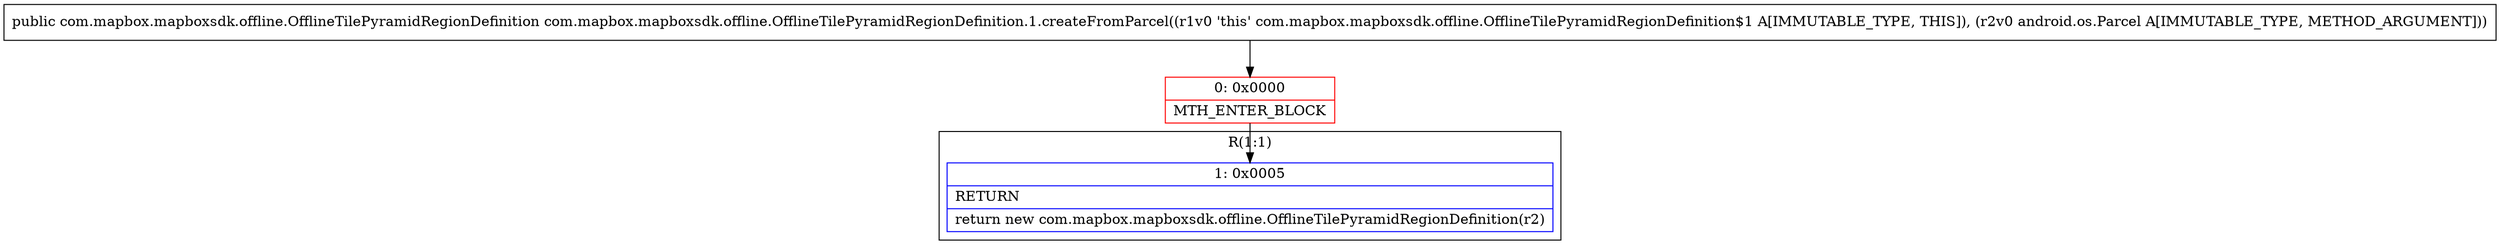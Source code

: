 digraph "CFG forcom.mapbox.mapboxsdk.offline.OfflineTilePyramidRegionDefinition.1.createFromParcel(Landroid\/os\/Parcel;)Lcom\/mapbox\/mapboxsdk\/offline\/OfflineTilePyramidRegionDefinition;" {
subgraph cluster_Region_1533760977 {
label = "R(1:1)";
node [shape=record,color=blue];
Node_1 [shape=record,label="{1\:\ 0x0005|RETURN\l|return new com.mapbox.mapboxsdk.offline.OfflineTilePyramidRegionDefinition(r2)\l}"];
}
Node_0 [shape=record,color=red,label="{0\:\ 0x0000|MTH_ENTER_BLOCK\l}"];
MethodNode[shape=record,label="{public com.mapbox.mapboxsdk.offline.OfflineTilePyramidRegionDefinition com.mapbox.mapboxsdk.offline.OfflineTilePyramidRegionDefinition.1.createFromParcel((r1v0 'this' com.mapbox.mapboxsdk.offline.OfflineTilePyramidRegionDefinition$1 A[IMMUTABLE_TYPE, THIS]), (r2v0 android.os.Parcel A[IMMUTABLE_TYPE, METHOD_ARGUMENT])) }"];
MethodNode -> Node_0;
Node_0 -> Node_1;
}

